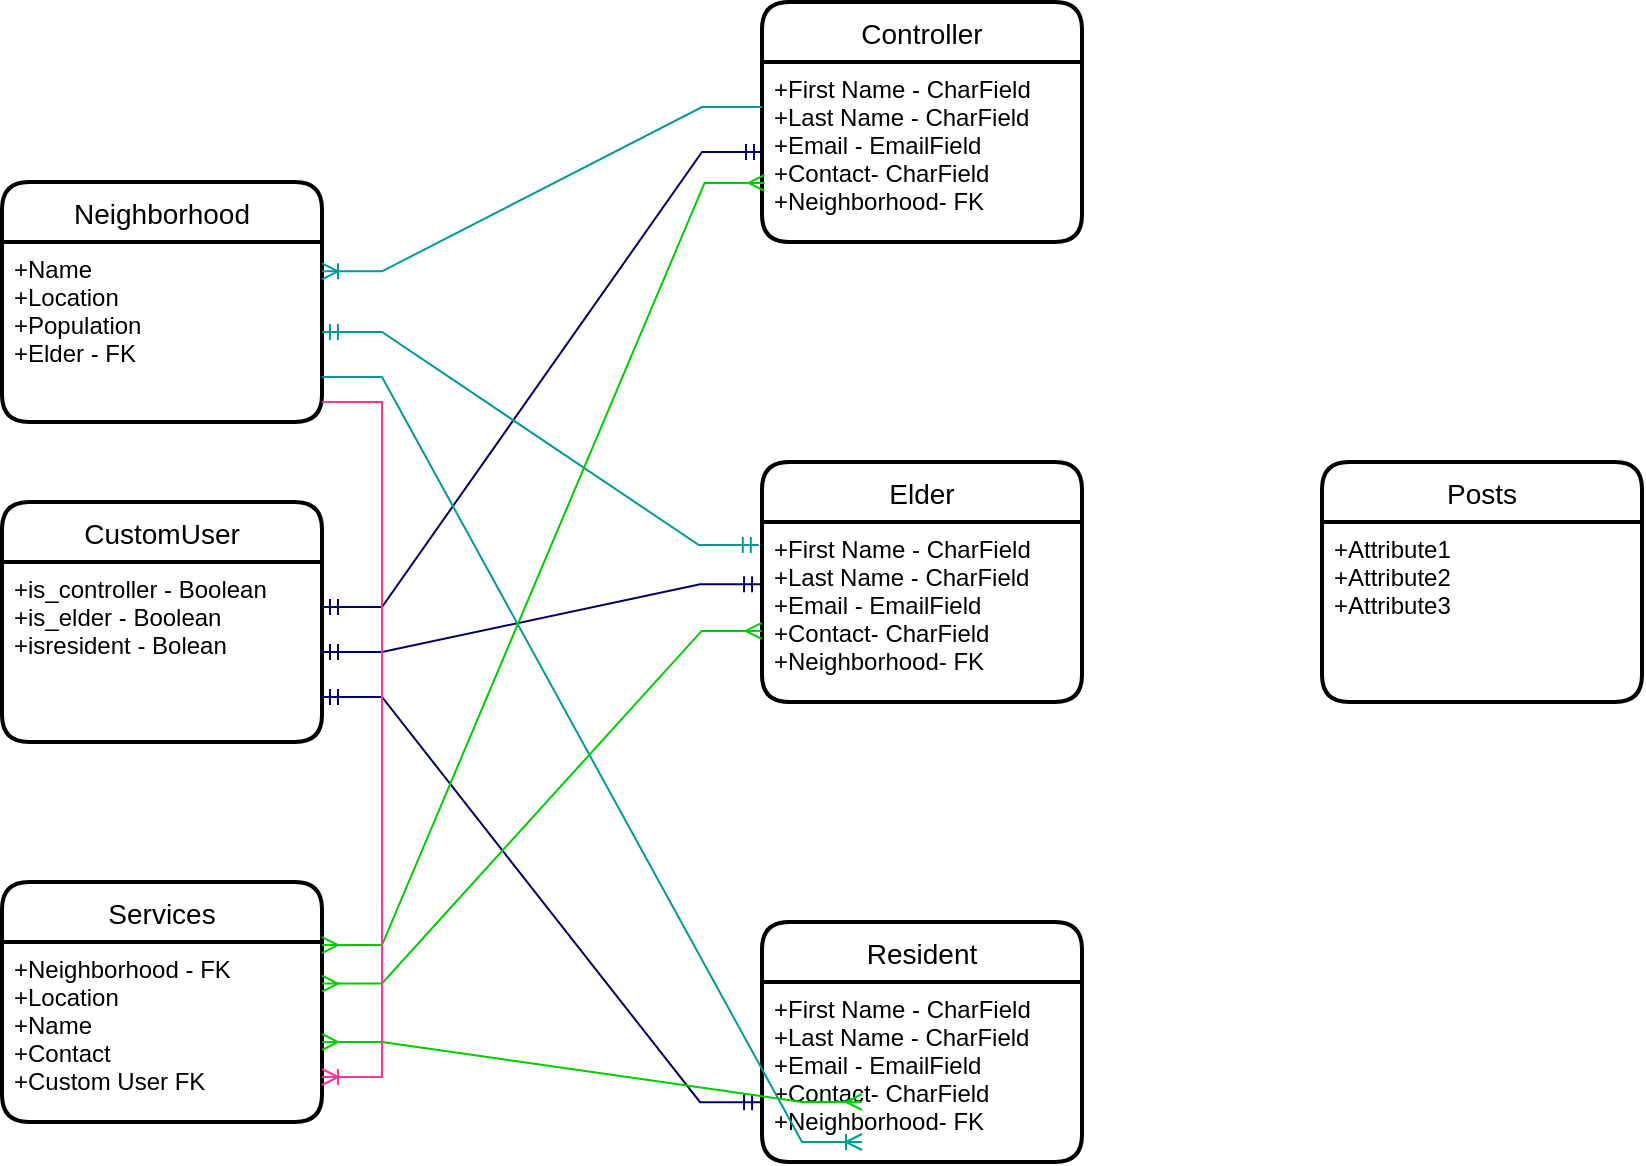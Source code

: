 <mxfile version="20.0.1" type="github">
  <diagram id="EXZT-ICQkFPjn3lPqpmB" name="Page-1">
    <mxGraphModel dx="1030" dy="1803" grid="1" gridSize="10" guides="1" tooltips="1" connect="1" arrows="1" fold="1" page="1" pageScale="1" pageWidth="850" pageHeight="1100" math="0" shadow="0">
      <root>
        <mxCell id="0" />
        <mxCell id="1" parent="0" />
        <mxCell id="orOQ1NgVfUw4ZZZ5vbPm-1" value="CustomUser" style="swimlane;childLayout=stackLayout;horizontal=1;startSize=30;horizontalStack=0;rounded=1;fontSize=14;fontStyle=0;strokeWidth=2;resizeParent=0;resizeLast=1;shadow=0;dashed=0;align=center;" vertex="1" parent="1">
          <mxGeometry x="20" y="130" width="160" height="120" as="geometry" />
        </mxCell>
        <mxCell id="orOQ1NgVfUw4ZZZ5vbPm-2" value="+is_controller - Boolean&#xa;+is_elder - Boolean&#xa;+isresident - Bolean" style="align=left;strokeColor=none;fillColor=none;spacingLeft=4;fontSize=12;verticalAlign=top;resizable=0;rotatable=0;part=1;" vertex="1" parent="orOQ1NgVfUw4ZZZ5vbPm-1">
          <mxGeometry y="30" width="160" height="90" as="geometry" />
        </mxCell>
        <mxCell id="orOQ1NgVfUw4ZZZ5vbPm-5" value="Elder" style="swimlane;childLayout=stackLayout;horizontal=1;startSize=30;horizontalStack=0;rounded=1;fontSize=14;fontStyle=0;strokeWidth=2;resizeParent=0;resizeLast=1;shadow=0;dashed=0;align=center;fontColor=#000000;" vertex="1" parent="1">
          <mxGeometry x="400" y="110" width="160" height="120" as="geometry" />
        </mxCell>
        <mxCell id="orOQ1NgVfUw4ZZZ5vbPm-6" value="+First Name - CharField&#xa;+Last Name - CharField&#xa;+Email - EmailField&#xa;+Contact- CharField&#xa;+Neighborhood- FK" style="align=left;strokeColor=none;fillColor=none;spacingLeft=4;fontSize=12;verticalAlign=top;resizable=0;rotatable=0;part=1;fontColor=#000000;" vertex="1" parent="orOQ1NgVfUw4ZZZ5vbPm-5">
          <mxGeometry y="30" width="160" height="90" as="geometry" />
        </mxCell>
        <mxCell id="orOQ1NgVfUw4ZZZ5vbPm-7" value="Resident" style="swimlane;childLayout=stackLayout;horizontal=1;startSize=30;horizontalStack=0;rounded=1;fontSize=14;fontStyle=0;strokeWidth=2;resizeParent=0;resizeLast=1;shadow=0;dashed=0;align=center;fontColor=#000000;" vertex="1" parent="1">
          <mxGeometry x="400" y="340" width="160" height="120" as="geometry" />
        </mxCell>
        <mxCell id="orOQ1NgVfUw4ZZZ5vbPm-8" value="+First Name - CharField&#xa;+Last Name - CharField&#xa;+Email - EmailField&#xa;+Contact- CharField&#xa;+Neighborhood- FK" style="align=left;strokeColor=none;fillColor=none;spacingLeft=4;fontSize=12;verticalAlign=top;resizable=0;rotatable=0;part=1;fontColor=#000000;" vertex="1" parent="orOQ1NgVfUw4ZZZ5vbPm-7">
          <mxGeometry y="30" width="160" height="90" as="geometry" />
        </mxCell>
        <mxCell id="orOQ1NgVfUw4ZZZ5vbPm-11" value="Controller" style="swimlane;childLayout=stackLayout;horizontal=1;startSize=30;horizontalStack=0;rounded=1;fontSize=14;fontStyle=0;strokeWidth=2;resizeParent=0;resizeLast=1;shadow=0;dashed=0;align=center;fontColor=#000000;" vertex="1" parent="1">
          <mxGeometry x="400" y="-120" width="160" height="120" as="geometry" />
        </mxCell>
        <mxCell id="orOQ1NgVfUw4ZZZ5vbPm-12" value="+First Name - CharField&#xa;+Last Name - CharField&#xa;+Email - EmailField&#xa;+Contact- CharField&#xa;+Neighborhood- FK" style="align=left;strokeColor=none;fillColor=none;spacingLeft=4;fontSize=12;verticalAlign=top;resizable=0;rotatable=0;part=1;fontColor=#000000;" vertex="1" parent="orOQ1NgVfUw4ZZZ5vbPm-11">
          <mxGeometry y="30" width="160" height="90" as="geometry" />
        </mxCell>
        <mxCell id="orOQ1NgVfUw4ZZZ5vbPm-15" value="" style="edgeStyle=entityRelationEdgeStyle;fontSize=12;html=1;endArrow=ERmandOne;startArrow=ERmandOne;rounded=0;fontColor=#000000;strokeColor=#000066;exitX=1;exitY=0.25;exitDx=0;exitDy=0;entryX=0;entryY=0.5;entryDx=0;entryDy=0;" edge="1" parent="1" source="orOQ1NgVfUw4ZZZ5vbPm-2" target="orOQ1NgVfUw4ZZZ5vbPm-12">
          <mxGeometry width="100" height="100" relative="1" as="geometry">
            <mxPoint x="170" y="190" as="sourcePoint" />
            <mxPoint x="270" y="90" as="targetPoint" />
          </mxGeometry>
        </mxCell>
        <mxCell id="orOQ1NgVfUw4ZZZ5vbPm-16" value="" style="edgeStyle=entityRelationEdgeStyle;fontSize=12;html=1;endArrow=ERmandOne;startArrow=ERmandOne;rounded=0;fontColor=#000000;strokeColor=#000066;exitX=1;exitY=0.75;exitDx=0;exitDy=0;entryX=-0.006;entryY=0.668;entryDx=0;entryDy=0;entryPerimeter=0;" edge="1" parent="1" source="orOQ1NgVfUw4ZZZ5vbPm-2" target="orOQ1NgVfUw4ZZZ5vbPm-8">
          <mxGeometry width="100" height="100" relative="1" as="geometry">
            <mxPoint x="180" y="247" as="sourcePoint" />
            <mxPoint x="265" y="330" as="targetPoint" />
          </mxGeometry>
        </mxCell>
        <mxCell id="orOQ1NgVfUw4ZZZ5vbPm-18" value="" style="edgeStyle=entityRelationEdgeStyle;fontSize=12;html=1;endArrow=ERmandOne;startArrow=ERmandOne;rounded=0;fontColor=#000000;strokeColor=#000066;entryX=-0.006;entryY=0.346;entryDx=0;entryDy=0;exitX=1;exitY=0.5;exitDx=0;exitDy=0;entryPerimeter=0;" edge="1" parent="1" source="orOQ1NgVfUw4ZZZ5vbPm-2" target="orOQ1NgVfUw4ZZZ5vbPm-6">
          <mxGeometry width="100" height="100" relative="1" as="geometry">
            <mxPoint x="180" y="230" as="sourcePoint" />
            <mxPoint x="280" y="200" as="targetPoint" />
          </mxGeometry>
        </mxCell>
        <mxCell id="orOQ1NgVfUw4ZZZ5vbPm-19" value="Neighborhood" style="swimlane;childLayout=stackLayout;horizontal=1;startSize=30;horizontalStack=0;rounded=1;fontSize=14;fontStyle=0;strokeWidth=2;resizeParent=0;resizeLast=1;shadow=0;dashed=0;align=center;fontColor=#000000;" vertex="1" parent="1">
          <mxGeometry x="20" y="-30" width="160" height="120" as="geometry" />
        </mxCell>
        <mxCell id="orOQ1NgVfUw4ZZZ5vbPm-20" value="+Name&#xa;+Location&#xa;+Population&#xa;+Elder - FK" style="align=left;strokeColor=none;fillColor=none;spacingLeft=4;fontSize=12;verticalAlign=top;resizable=0;rotatable=0;part=1;fontColor=#000000;" vertex="1" parent="orOQ1NgVfUw4ZZZ5vbPm-19">
          <mxGeometry y="30" width="160" height="90" as="geometry" />
        </mxCell>
        <mxCell id="orOQ1NgVfUw4ZZZ5vbPm-21" value="Services" style="swimlane;childLayout=stackLayout;horizontal=1;startSize=30;horizontalStack=0;rounded=1;fontSize=14;fontStyle=0;strokeWidth=2;resizeParent=0;resizeLast=1;shadow=0;dashed=0;align=center;fontColor=#000000;" vertex="1" parent="1">
          <mxGeometry x="20" y="320" width="160" height="120" as="geometry" />
        </mxCell>
        <mxCell id="orOQ1NgVfUw4ZZZ5vbPm-22" value="+Neighborhood - FK&#xa;+Location&#xa;+Name&#xa;+Contact&#xa;+Custom User FK" style="align=left;strokeColor=none;fillColor=none;spacingLeft=4;fontSize=12;verticalAlign=top;resizable=0;rotatable=0;part=1;fontColor=#000000;" vertex="1" parent="orOQ1NgVfUw4ZZZ5vbPm-21">
          <mxGeometry y="30" width="160" height="90" as="geometry" />
        </mxCell>
        <mxCell id="orOQ1NgVfUw4ZZZ5vbPm-23" value="" style="edgeStyle=entityRelationEdgeStyle;fontSize=12;html=1;endArrow=ERmandOne;startArrow=ERmandOne;rounded=0;fontColor=#000000;strokeColor=#009999;entryX=-0.01;entryY=0.128;entryDx=0;entryDy=0;exitX=1;exitY=0.5;exitDx=0;exitDy=0;entryPerimeter=0;" edge="1" parent="1" source="orOQ1NgVfUw4ZZZ5vbPm-20" target="orOQ1NgVfUw4ZZZ5vbPm-6">
          <mxGeometry width="100" height="100" relative="1" as="geometry">
            <mxPoint x="180" y="60" as="sourcePoint" />
            <mxPoint x="260" y="180" as="targetPoint" />
          </mxGeometry>
        </mxCell>
        <mxCell id="orOQ1NgVfUw4ZZZ5vbPm-26" value="" style="edgeStyle=entityRelationEdgeStyle;fontSize=12;html=1;endArrow=ERoneToMany;rounded=0;fontColor=#000000;strokeColor=#009999;exitX=0;exitY=0.25;exitDx=0;exitDy=0;entryX=1;entryY=0.163;entryDx=0;entryDy=0;entryPerimeter=0;" edge="1" parent="1" source="orOQ1NgVfUw4ZZZ5vbPm-12" target="orOQ1NgVfUw4ZZZ5vbPm-20">
          <mxGeometry width="100" height="100" relative="1" as="geometry">
            <mxPoint x="200" y="-50" as="sourcePoint" />
            <mxPoint x="300" y="-150" as="targetPoint" />
          </mxGeometry>
        </mxCell>
        <mxCell id="orOQ1NgVfUw4ZZZ5vbPm-27" value="" style="edgeStyle=entityRelationEdgeStyle;fontSize=12;html=1;endArrow=ERoneToMany;rounded=0;fontColor=#000000;strokeColor=#009999;exitX=1;exitY=0.75;exitDx=0;exitDy=0;" edge="1" parent="1" source="orOQ1NgVfUw4ZZZ5vbPm-20">
          <mxGeometry width="100" height="100" relative="1" as="geometry">
            <mxPoint x="180" y="80" as="sourcePoint" />
            <mxPoint x="450" y="450" as="targetPoint" />
          </mxGeometry>
        </mxCell>
        <mxCell id="orOQ1NgVfUw4ZZZ5vbPm-28" value="" style="edgeStyle=entityRelationEdgeStyle;fontSize=12;html=1;endArrow=ERmany;startArrow=ERmany;rounded=0;fontColor=#000000;strokeColor=#00CC00;" edge="1" parent="1">
          <mxGeometry width="100" height="100" relative="1" as="geometry">
            <mxPoint x="180" y="400" as="sourcePoint" />
            <mxPoint x="450" y="430" as="targetPoint" />
          </mxGeometry>
        </mxCell>
        <mxCell id="orOQ1NgVfUw4ZZZ5vbPm-29" value="" style="edgeStyle=entityRelationEdgeStyle;fontSize=12;html=1;endArrow=ERmany;startArrow=ERmany;rounded=0;fontColor=#000000;strokeColor=#00CC00;entryX=-0.001;entryY=0.605;entryDx=0;entryDy=0;entryPerimeter=0;" edge="1" parent="1" target="orOQ1NgVfUw4ZZZ5vbPm-6">
          <mxGeometry width="100" height="100" relative="1" as="geometry">
            <mxPoint x="180" y="370.77" as="sourcePoint" />
            <mxPoint x="262.12" y="269.23" as="targetPoint" />
          </mxGeometry>
        </mxCell>
        <mxCell id="orOQ1NgVfUw4ZZZ5vbPm-30" value="" style="edgeStyle=entityRelationEdgeStyle;fontSize=12;html=1;endArrow=ERmany;startArrow=ERmany;rounded=0;fontColor=#000000;strokeColor=#00CC00;entryX=0.008;entryY=0.672;entryDx=0;entryDy=0;entryPerimeter=0;" edge="1" parent="1" target="orOQ1NgVfUw4ZZZ5vbPm-12">
          <mxGeometry width="100" height="100" relative="1" as="geometry">
            <mxPoint x="180" y="351.54" as="sourcePoint" />
            <mxPoint x="262.12" y="250.0" as="targetPoint" />
          </mxGeometry>
        </mxCell>
        <mxCell id="orOQ1NgVfUw4ZZZ5vbPm-34" value="" style="edgeStyle=entityRelationEdgeStyle;fontSize=12;html=1;endArrow=ERoneToMany;rounded=0;fontColor=#000000;strokeColor=#FF3399;entryX=1;entryY=0.75;entryDx=0;entryDy=0;" edge="1" parent="1" target="orOQ1NgVfUw4ZZZ5vbPm-22">
          <mxGeometry width="100" height="100" relative="1" as="geometry">
            <mxPoint x="180" y="80" as="sourcePoint" />
            <mxPoint x="-110.8" y="99.81" as="targetPoint" />
          </mxGeometry>
        </mxCell>
        <mxCell id="orOQ1NgVfUw4ZZZ5vbPm-36" value="Posts" style="swimlane;childLayout=stackLayout;horizontal=1;startSize=30;horizontalStack=0;rounded=1;fontSize=14;fontStyle=0;strokeWidth=2;resizeParent=0;resizeLast=1;shadow=0;dashed=0;align=center;fontColor=#000000;" vertex="1" parent="1">
          <mxGeometry x="680" y="110" width="160" height="120" as="geometry" />
        </mxCell>
        <mxCell id="orOQ1NgVfUw4ZZZ5vbPm-37" value="+Attribute1&#xa;+Attribute2&#xa;+Attribute3" style="align=left;strokeColor=none;fillColor=none;spacingLeft=4;fontSize=12;verticalAlign=top;resizable=0;rotatable=0;part=1;fontColor=#000000;" vertex="1" parent="orOQ1NgVfUw4ZZZ5vbPm-36">
          <mxGeometry y="30" width="160" height="90" as="geometry" />
        </mxCell>
      </root>
    </mxGraphModel>
  </diagram>
</mxfile>
